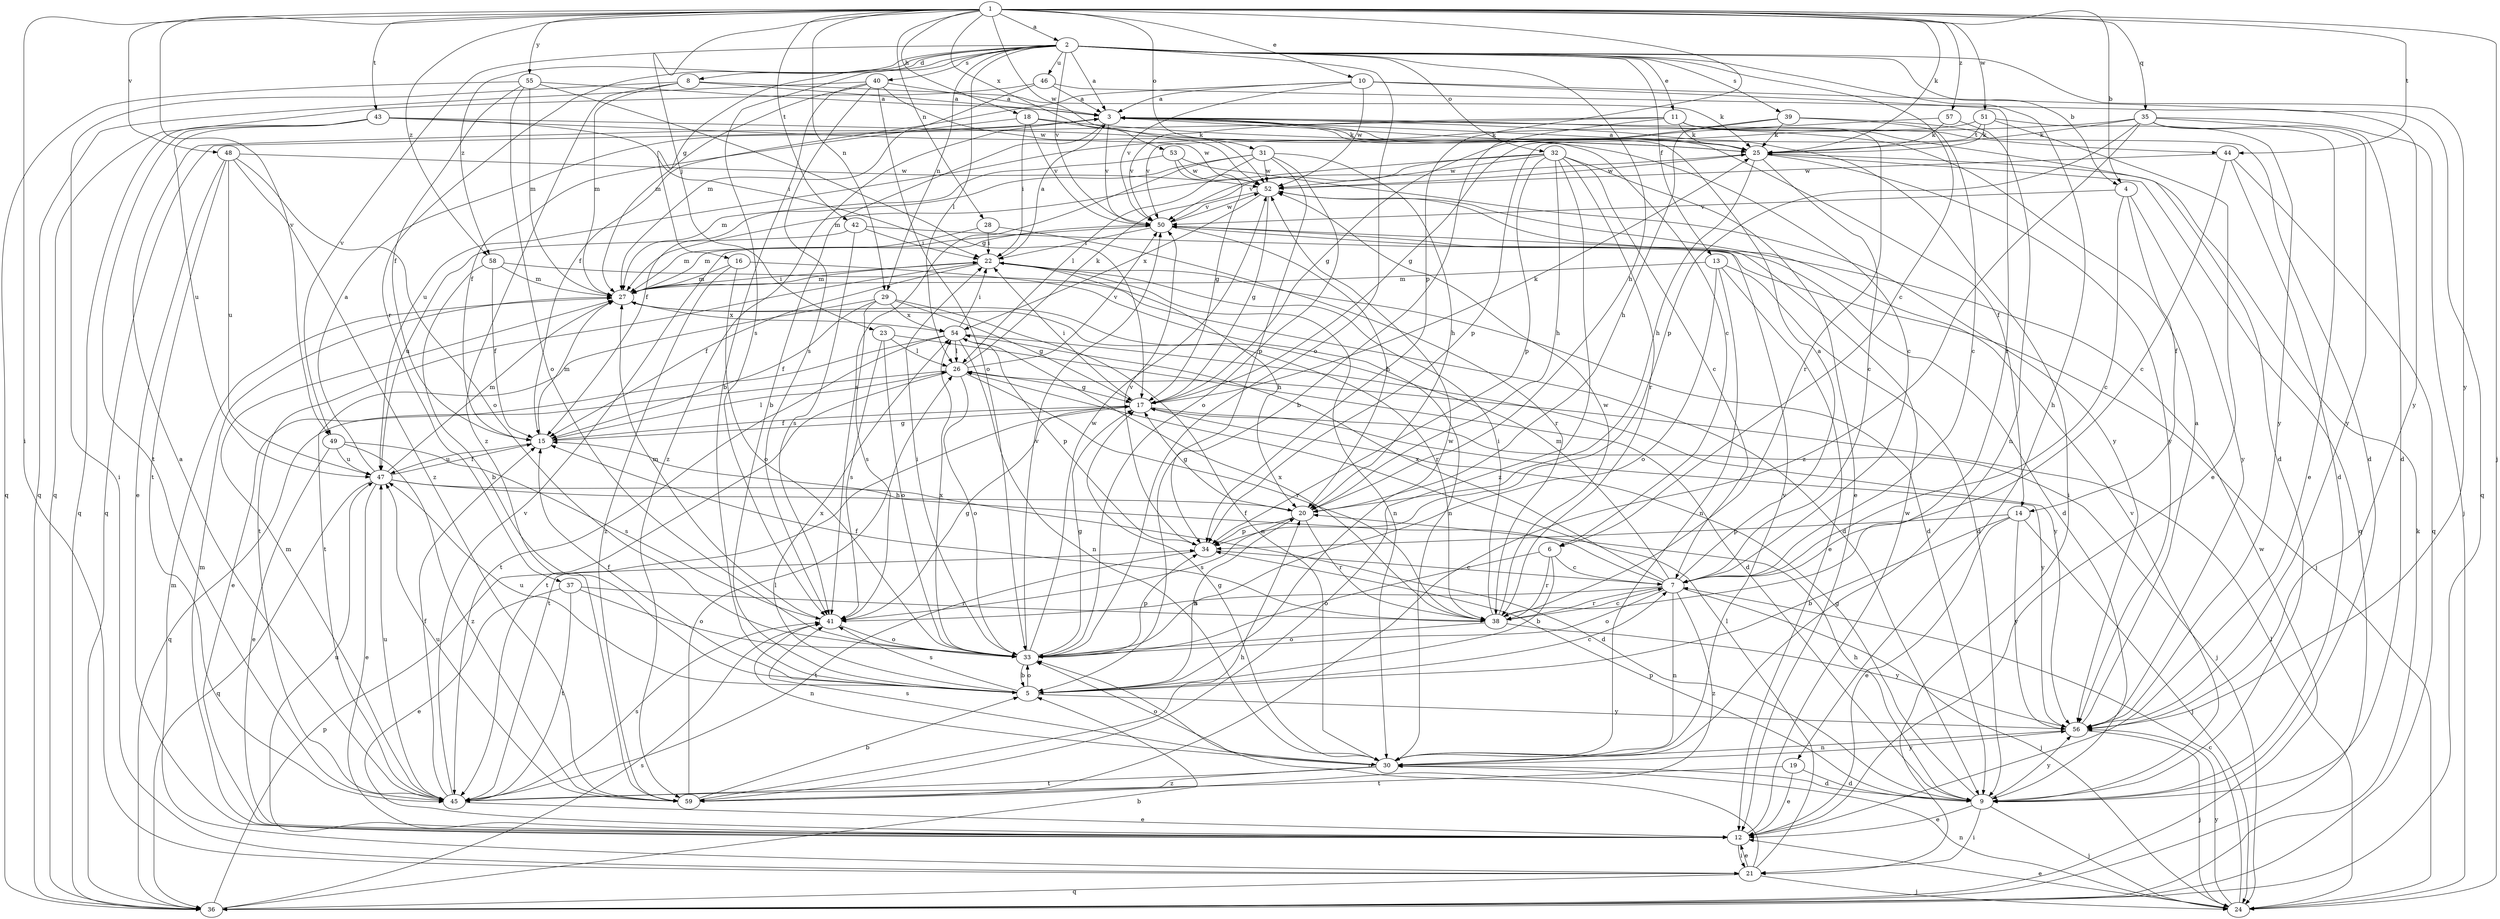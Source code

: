 strict digraph  {
	1 -> 2 [label=a];
	2 -> 3 [label=a];
	7 -> 3 [label=a];
	8 -> 3 [label=a];
	10 -> 3 [label=a];
	22 -> 3 [label=a];
	25 -> 3 [label=a];
	40 -> 3 [label=a];
	45 -> 3 [label=a];
	46 -> 3 [label=a];
	47 -> 3 [label=a];
	55 -> 3 [label=a];
	56 -> 3 [label=a];
	1 -> 4 [label=b];
	2 -> 4 [label=b];
	3 -> 5 [label=b];
	6 -> 5 [label=b];
	11 -> 5 [label=b];
	14 -> 5 [label=b];
	33 -> 5 [label=b];
	36 -> 5 [label=b];
	40 -> 5 [label=b];
	58 -> 5 [label=b];
	59 -> 5 [label=b];
	2 -> 6 [label=c];
	3 -> 6 [label=c];
	4 -> 7 [label=c];
	5 -> 7 [label=c];
	6 -> 7 [label=c];
	18 -> 7 [label=c];
	24 -> 7 [label=c];
	25 -> 7 [label=c];
	32 -> 7 [label=c];
	34 -> 7 [label=c];
	38 -> 7 [label=c];
	39 -> 7 [label=c];
	44 -> 7 [label=c];
	2 -> 8 [label=d];
	11 -> 9 [label=d];
	13 -> 9 [label=d];
	19 -> 9 [label=d];
	22 -> 9 [label=d];
	23 -> 9 [label=d];
	30 -> 9 [label=d];
	35 -> 9 [label=d];
	39 -> 9 [label=d];
	44 -> 9 [label=d];
	47 -> 9 [label=d];
	50 -> 9 [label=d];
	58 -> 9 [label=d];
	1 -> 10 [label=e];
	2 -> 11 [label=e];
	9 -> 12 [label=e];
	13 -> 12 [label=e];
	14 -> 12 [label=e];
	19 -> 12 [label=e];
	21 -> 12 [label=e];
	24 -> 12 [label=e];
	32 -> 12 [label=e];
	35 -> 12 [label=e];
	37 -> 12 [label=e];
	45 -> 12 [label=e];
	47 -> 12 [label=e];
	48 -> 12 [label=e];
	49 -> 12 [label=e];
	51 -> 12 [label=e];
	54 -> 12 [label=e];
	2 -> 13 [label=f];
	3 -> 14 [label=f];
	4 -> 14 [label=f];
	5 -> 15 [label=f];
	7 -> 15 [label=f];
	10 -> 15 [label=f];
	17 -> 15 [label=f];
	18 -> 15 [label=f];
	22 -> 15 [label=f];
	29 -> 15 [label=f];
	31 -> 15 [label=f];
	38 -> 15 [label=f];
	45 -> 15 [label=f];
	47 -> 15 [label=f];
	55 -> 15 [label=f];
	58 -> 15 [label=f];
	2 -> 16 [label=g];
	9 -> 17 [label=g];
	15 -> 17 [label=g];
	20 -> 17 [label=g];
	26 -> 17 [label=g];
	29 -> 17 [label=g];
	30 -> 17 [label=g];
	33 -> 17 [label=g];
	39 -> 17 [label=g];
	41 -> 17 [label=g];
	51 -> 17 [label=g];
	52 -> 17 [label=g];
	53 -> 17 [label=g];
	55 -> 17 [label=g];
	1 -> 18 [label=h];
	2 -> 19 [label=h];
	2 -> 20 [label=h];
	5 -> 20 [label=h];
	9 -> 20 [label=h];
	22 -> 20 [label=h];
	25 -> 20 [label=h];
	31 -> 20 [label=h];
	32 -> 20 [label=h];
	39 -> 20 [label=h];
	47 -> 20 [label=h];
	50 -> 20 [label=h];
	59 -> 20 [label=h];
	1 -> 21 [label=i];
	3 -> 21 [label=i];
	8 -> 21 [label=i];
	9 -> 21 [label=i];
	12 -> 21 [label=i];
	17 -> 22 [label=i];
	18 -> 22 [label=i];
	27 -> 22 [label=i];
	28 -> 22 [label=i];
	33 -> 22 [label=i];
	38 -> 22 [label=i];
	42 -> 22 [label=i];
	43 -> 22 [label=i];
	50 -> 22 [label=i];
	54 -> 22 [label=i];
	1 -> 23 [label=j];
	1 -> 24 [label=j];
	7 -> 24 [label=j];
	9 -> 24 [label=j];
	14 -> 24 [label=j];
	17 -> 24 [label=j];
	21 -> 24 [label=j];
	35 -> 24 [label=j];
	42 -> 24 [label=j];
	56 -> 24 [label=j];
	1 -> 25 [label=k];
	3 -> 25 [label=k];
	8 -> 25 [label=k];
	11 -> 25 [label=k];
	17 -> 25 [label=k];
	18 -> 25 [label=k];
	26 -> 25 [label=k];
	35 -> 25 [label=k];
	36 -> 25 [label=k];
	39 -> 25 [label=k];
	43 -> 25 [label=k];
	51 -> 25 [label=k];
	57 -> 25 [label=k];
	2 -> 26 [label=l];
	15 -> 26 [label=l];
	21 -> 26 [label=l];
	23 -> 26 [label=l];
	24 -> 26 [label=l];
	31 -> 26 [label=l];
	54 -> 26 [label=l];
	59 -> 26 [label=l];
	7 -> 27 [label=m];
	8 -> 27 [label=m];
	12 -> 27 [label=m];
	13 -> 27 [label=m];
	15 -> 27 [label=m];
	16 -> 27 [label=m];
	21 -> 27 [label=m];
	22 -> 27 [label=m];
	28 -> 27 [label=m];
	32 -> 27 [label=m];
	40 -> 27 [label=m];
	41 -> 27 [label=m];
	45 -> 27 [label=m];
	46 -> 27 [label=m];
	47 -> 27 [label=m];
	50 -> 27 [label=m];
	53 -> 27 [label=m];
	55 -> 27 [label=m];
	58 -> 27 [label=m];
	1 -> 28 [label=n];
	1 -> 29 [label=n];
	2 -> 29 [label=n];
	7 -> 30 [label=n];
	13 -> 30 [label=n];
	16 -> 30 [label=n];
	22 -> 30 [label=n];
	24 -> 30 [label=n];
	29 -> 30 [label=n];
	41 -> 30 [label=n];
	54 -> 30 [label=n];
	56 -> 30 [label=n];
	57 -> 30 [label=n];
	1 -> 31 [label=o];
	2 -> 32 [label=o];
	2 -> 33 [label=o];
	5 -> 33 [label=o];
	6 -> 33 [label=o];
	7 -> 33 [label=o];
	13 -> 33 [label=o];
	16 -> 33 [label=o];
	21 -> 33 [label=o];
	23 -> 33 [label=o];
	26 -> 33 [label=o];
	30 -> 33 [label=o];
	31 -> 33 [label=o];
	37 -> 33 [label=o];
	38 -> 33 [label=o];
	40 -> 33 [label=o];
	41 -> 33 [label=o];
	48 -> 33 [label=o];
	55 -> 33 [label=o];
	1 -> 34 [label=p];
	9 -> 34 [label=p];
	14 -> 34 [label=p];
	20 -> 34 [label=p];
	31 -> 34 [label=p];
	32 -> 34 [label=p];
	33 -> 34 [label=p];
	35 -> 34 [label=p];
	36 -> 34 [label=p];
	51 -> 34 [label=p];
	54 -> 34 [label=p];
	1 -> 35 [label=q];
	10 -> 36 [label=q];
	11 -> 36 [label=q];
	21 -> 36 [label=q];
	25 -> 36 [label=q];
	26 -> 36 [label=q];
	40 -> 36 [label=q];
	43 -> 36 [label=q];
	44 -> 36 [label=q];
	46 -> 36 [label=q];
	47 -> 36 [label=q];
	55 -> 36 [label=q];
	2 -> 37 [label=r];
	6 -> 38 [label=r];
	7 -> 38 [label=r];
	10 -> 38 [label=r];
	11 -> 38 [label=r];
	20 -> 38 [label=r];
	26 -> 38 [label=r];
	27 -> 38 [label=r];
	28 -> 38 [label=r];
	32 -> 38 [label=r];
	37 -> 38 [label=r];
	2 -> 39 [label=s];
	2 -> 40 [label=s];
	2 -> 41 [label=s];
	5 -> 41 [label=s];
	7 -> 41 [label=s];
	20 -> 41 [label=s];
	23 -> 41 [label=s];
	29 -> 41 [label=s];
	30 -> 41 [label=s];
	31 -> 41 [label=s];
	36 -> 41 [label=s];
	40 -> 41 [label=s];
	42 -> 41 [label=s];
	45 -> 41 [label=s];
	49 -> 41 [label=s];
	1 -> 42 [label=t];
	1 -> 43 [label=t];
	1 -> 44 [label=t];
	3 -> 44 [label=t];
	17 -> 45 [label=t];
	19 -> 45 [label=t];
	22 -> 45 [label=t];
	26 -> 45 [label=t];
	29 -> 45 [label=t];
	30 -> 45 [label=t];
	34 -> 45 [label=t];
	37 -> 45 [label=t];
	43 -> 45 [label=t];
	48 -> 45 [label=t];
	54 -> 45 [label=t];
	2 -> 46 [label=u];
	5 -> 47 [label=u];
	12 -> 47 [label=u];
	15 -> 47 [label=u];
	35 -> 47 [label=u];
	42 -> 47 [label=u];
	43 -> 47 [label=u];
	45 -> 47 [label=u];
	48 -> 47 [label=u];
	49 -> 47 [label=u];
	59 -> 47 [label=u];
	1 -> 48 [label=v];
	1 -> 49 [label=v];
	2 -> 49 [label=v];
	2 -> 50 [label=v];
	3 -> 50 [label=v];
	4 -> 50 [label=v];
	9 -> 50 [label=v];
	10 -> 50 [label=v];
	11 -> 50 [label=v];
	18 -> 50 [label=v];
	26 -> 50 [label=v];
	30 -> 50 [label=v];
	32 -> 50 [label=v];
	33 -> 50 [label=v];
	34 -> 50 [label=v];
	45 -> 50 [label=v];
	52 -> 50 [label=v];
	57 -> 50 [label=v];
	1 -> 51 [label=w];
	1 -> 52 [label=w];
	5 -> 52 [label=w];
	10 -> 52 [label=w];
	12 -> 52 [label=w];
	25 -> 52 [label=w];
	31 -> 52 [label=w];
	32 -> 52 [label=w];
	33 -> 52 [label=w];
	36 -> 52 [label=w];
	38 -> 52 [label=w];
	40 -> 52 [label=w];
	43 -> 52 [label=w];
	44 -> 52 [label=w];
	48 -> 52 [label=w];
	50 -> 52 [label=w];
	53 -> 52 [label=w];
	1 -> 53 [label=x];
	5 -> 54 [label=x];
	7 -> 54 [label=x];
	27 -> 54 [label=x];
	29 -> 54 [label=x];
	33 -> 54 [label=x];
	38 -> 54 [label=x];
	52 -> 54 [label=x];
	1 -> 55 [label=y];
	2 -> 56 [label=y];
	4 -> 56 [label=y];
	5 -> 56 [label=y];
	9 -> 56 [label=y];
	14 -> 56 [label=y];
	17 -> 56 [label=y];
	24 -> 56 [label=y];
	25 -> 56 [label=y];
	30 -> 56 [label=y];
	35 -> 56 [label=y];
	38 -> 56 [label=y];
	46 -> 56 [label=y];
	51 -> 56 [label=y];
	53 -> 56 [label=y];
	54 -> 56 [label=y];
	1 -> 57 [label=z];
	1 -> 58 [label=z];
	2 -> 58 [label=z];
	3 -> 59 [label=z];
	7 -> 59 [label=z];
	8 -> 59 [label=z];
	16 -> 59 [label=z];
	30 -> 59 [label=z];
	32 -> 59 [label=z];
	35 -> 59 [label=z];
	48 -> 59 [label=z];
	49 -> 59 [label=z];
}
